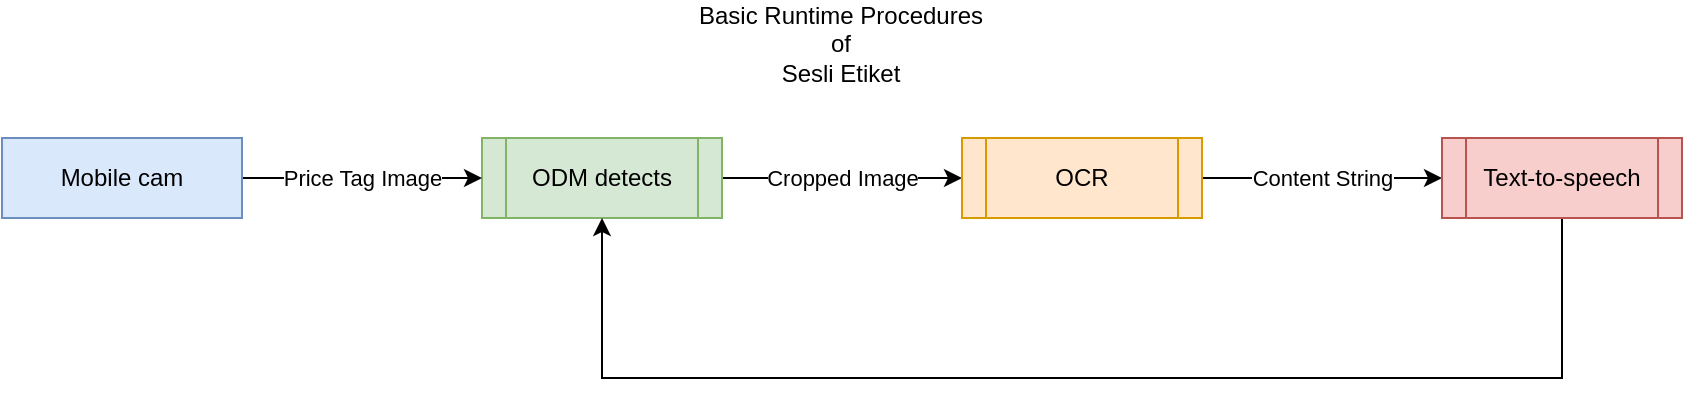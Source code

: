 <mxfile version="22.1.3" type="device">
  <diagram name="Sayfa -1" id="yBTL2nc49p_NioNcR86B">
    <mxGraphModel dx="1434" dy="780" grid="1" gridSize="10" guides="1" tooltips="1" connect="1" arrows="1" fold="1" page="1" pageScale="1" pageWidth="291" pageHeight="413" math="0" shadow="0">
      <root>
        <mxCell id="0" />
        <mxCell id="1" parent="0" />
        <mxCell id="nrBYL8IWe4sIafaYbRiG-20" value="Cropped Image" style="edgeStyle=orthogonalEdgeStyle;rounded=0;orthogonalLoop=1;jettySize=auto;html=1;" edge="1" parent="1" source="nrBYL8IWe4sIafaYbRiG-4" target="nrBYL8IWe4sIafaYbRiG-8">
          <mxGeometry relative="1" as="geometry" />
        </mxCell>
        <mxCell id="nrBYL8IWe4sIafaYbRiG-4" value="ODM detects" style="shape=process;whiteSpace=wrap;html=1;backgroundOutline=1;fillColor=#d5e8d4;strokeColor=#82b366;" vertex="1" parent="1">
          <mxGeometry x="257" y="147" width="120" height="40" as="geometry" />
        </mxCell>
        <mxCell id="nrBYL8IWe4sIafaYbRiG-22" value="Price Tag Image" style="edgeStyle=orthogonalEdgeStyle;rounded=0;orthogonalLoop=1;jettySize=auto;html=1;" edge="1" parent="1" source="nrBYL8IWe4sIafaYbRiG-5" target="nrBYL8IWe4sIafaYbRiG-4">
          <mxGeometry relative="1" as="geometry" />
        </mxCell>
        <mxCell id="nrBYL8IWe4sIafaYbRiG-5" value="Mobile cam" style="rounded=0;whiteSpace=wrap;html=1;fillColor=#dae8fc;strokeColor=#6c8ebf;" vertex="1" parent="1">
          <mxGeometry x="17" y="147" width="120" height="40" as="geometry" />
        </mxCell>
        <mxCell id="nrBYL8IWe4sIafaYbRiG-17" value="Content String" style="edgeStyle=orthogonalEdgeStyle;rounded=0;orthogonalLoop=1;jettySize=auto;html=1;" edge="1" parent="1" source="nrBYL8IWe4sIafaYbRiG-8" target="nrBYL8IWe4sIafaYbRiG-16">
          <mxGeometry relative="1" as="geometry" />
        </mxCell>
        <mxCell id="nrBYL8IWe4sIafaYbRiG-8" value="OCR" style="shape=process;whiteSpace=wrap;html=1;backgroundOutline=1;fillColor=#ffe6cc;strokeColor=#d79b00;" vertex="1" parent="1">
          <mxGeometry x="497" y="147" width="120" height="40" as="geometry" />
        </mxCell>
        <mxCell id="nrBYL8IWe4sIafaYbRiG-26" style="edgeStyle=orthogonalEdgeStyle;rounded=0;orthogonalLoop=1;jettySize=auto;html=1;" edge="1" parent="1" source="nrBYL8IWe4sIafaYbRiG-16" target="nrBYL8IWe4sIafaYbRiG-4">
          <mxGeometry relative="1" as="geometry">
            <Array as="points">
              <mxPoint x="797" y="267" />
              <mxPoint x="317" y="267" />
            </Array>
          </mxGeometry>
        </mxCell>
        <mxCell id="nrBYL8IWe4sIafaYbRiG-16" value="Text-to-speech" style="shape=process;whiteSpace=wrap;html=1;backgroundOutline=1;fillColor=#f8cecc;strokeColor=#b85450;" vertex="1" parent="1">
          <mxGeometry x="737" y="147" width="120" height="40" as="geometry" />
        </mxCell>
        <mxCell id="nrBYL8IWe4sIafaYbRiG-27" value="Basic Runtime Procedures of&lt;br&gt;Sesli Etiket" style="text;html=1;strokeColor=none;fillColor=none;align=center;verticalAlign=middle;whiteSpace=wrap;rounded=0;" vertex="1" parent="1">
          <mxGeometry x="358" y="80" width="157" height="40" as="geometry" />
        </mxCell>
      </root>
    </mxGraphModel>
  </diagram>
</mxfile>
